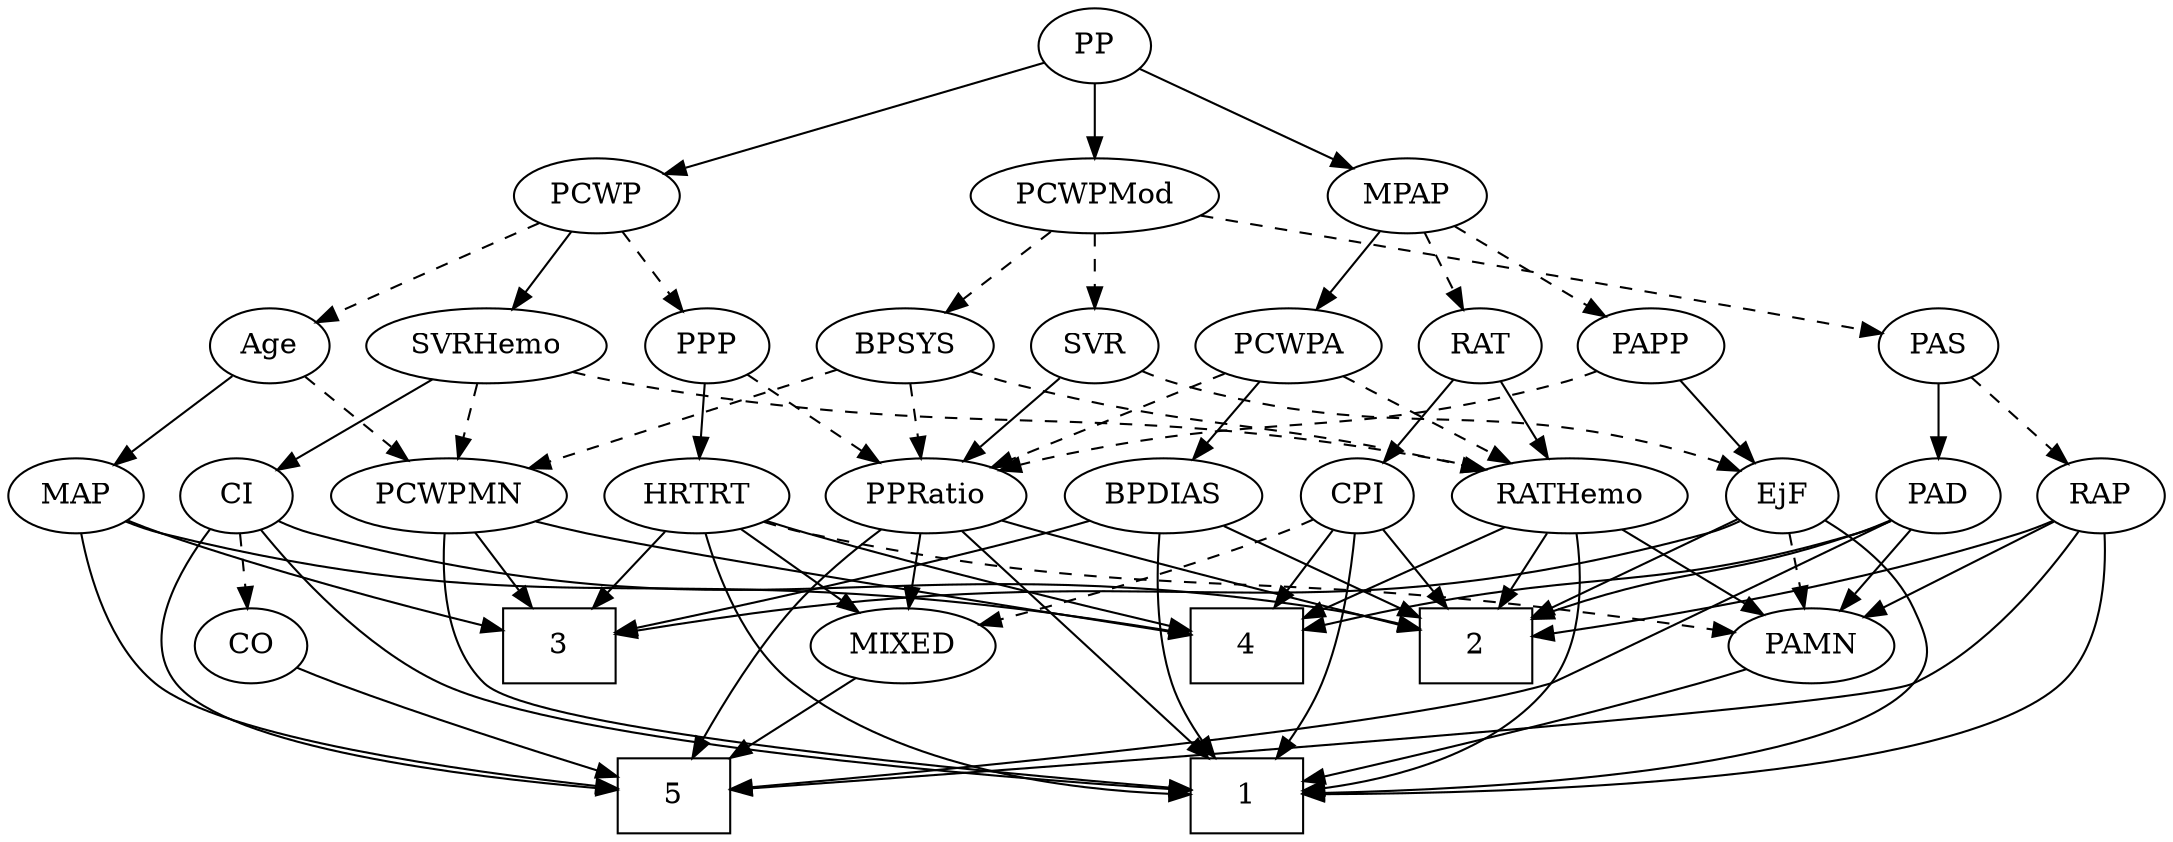 strict digraph {
	graph [bb="0,0,959.49,396"];
	node [label="\N"];
	1	[height=0.5,
		pos="394.95,18",
		shape=box,
		width=0.75];
	2	[height=0.5,
		pos="322.95,90",
		shape=box,
		width=0.75];
	3	[height=0.5,
		pos="716.95,90",
		shape=box,
		width=0.75];
	4	[height=0.5,
		pos="606.95,90",
		shape=box,
		width=0.75];
	5	[height=0.5,
		pos="483.95,18",
		shape=box,
		width=0.75];
	Age	[height=0.5,
		pos="813.95,234",
		width=0.75];
	PCWPMN	[height=0.5,
		pos="757.95,162",
		width=1.3902];
	Age -> PCWPMN	[pos="e,771.25,179.63 801.8,217.81 794.76,209.02 785.73,197.73 777.7,187.69",
		style=dashed];
	MAP	[height=0.5,
		pos="928.95,162",
		width=0.84854];
	Age -> MAP	[pos="e,908.47,175.46 833.2,221.28 851.35,210.23 878.83,193.51 899.69,180.81",
		style=solid];
	EjF	[height=0.5,
		pos="176.95,162",
		width=0.75];
	EjF -> 1	[pos="e,367.67,20.041 158.76,148.23 135.42,130.3 100.27,97.064 120.95,72 150.51,36.171 289.5,24.281 357.41,20.569",
		style=solid];
	EjF -> 2	[pos="e,295.72,104.05 198.18,150.82 221.34,139.72 258.83,121.74 286.68,108.39",
		style=solid];
	EjF -> 3	[pos="e,689.72,98.233 197.41,149.8 202.36,147.52 207.74,145.4 212.95,144 398.16,94.261 453.46,137.54 642.95,108 655.04,106.12 668.09,103.36 \
679.81,100.62",
		style=solid];
	PAMN	[height=0.5,
		pos="165.95,90",
		width=1.011];
	EjF -> PAMN	[pos="e,168.66,108.28 174.28,144.05 173.07,136.35 171.61,127.03 170.25,118.36",
		style=dashed];
	RAP	[height=0.5,
		pos="27.948,162",
		width=0.77632];
	RAP -> 1	[pos="e,367.92,18.387 18.181,145.12 7.5304,125.54 -5.7892,92.36 11.948,72 56.603,20.74 270.36,17.416 357.67,18.263",
		style=solid];
	RAP -> 2	[pos="e,295.68,94.513 49.529,150.09 54.507,147.85 59.842,145.67 64.948,144 141.42,118.94 234.67,103.29 285.5,95.953",
		style=solid];
	RAP -> 5	[pos="e,456.72,28.894 36.033,144.55 47.238,123.73 69.59,88.563 99.948,72 229.85,1.1245 286.2,66.755 430.95,36 436.13,34.899 441.53,33.489 \
446.8,31.953",
		style=solid];
	RAP -> PAMN	[pos="e,141.16,103.57 49.208,150.22 71.294,139.01 106.18,121.32 132.07,108.18",
		style=solid];
	MIXED	[height=0.5,
		pos="483.95,90",
		width=1.1193];
	MIXED -> 5	[pos="e,483.95,36.104 483.95,71.697 483.95,63.983 483.95,54.712 483.95,46.112",
		style=solid];
	MPAP	[height=0.5,
		pos="438.95,306",
		width=0.97491];
	RAT	[height=0.5,
		pos="525.95,234",
		width=0.75827];
	MPAP -> RAT	[pos="e,509.12,248.54 456.97,290.5 469.79,280.19 487.16,266.21 501.26,254.86",
		style=dashed];
	PCWPA	[height=0.5,
		pos="438.95,234",
		width=1.1555];
	MPAP -> PCWPA	[pos="e,438.95,252.1 438.95,287.7 438.95,279.98 438.95,270.71 438.95,262.11",
		style=solid];
	PAPP	[height=0.5,
		pos="253.95,234",
		width=0.88464];
	MPAP -> PAPP	[pos="e,278.6,245.41 410.95,295.07 381.84,284.66 335.01,267.67 294.95,252 292.71,251.12 290.4,250.21 288.09,249.28",
		style=dashed];
	BPSYS	[height=0.5,
		pos="341.95,234",
		width=1.0471];
	RATHemo	[height=0.5,
		pos="368.95,162",
		width=1.3721];
	BPSYS -> RATHemo	[pos="e,362.28,180.28 348.48,216.05 351.52,208.18 355.21,198.62 358.61,189.79",
		style=dashed];
	BPSYS -> PCWPMN	[pos="e,721.67,174.47 369.84,221.49 375.74,219.39 381.99,217.43 387.95,216 523.28,183.65 562.52,207.36 698.95,180 703.12,179.16 707.43,\
178.17 711.73,177.1",
		style=dashed];
	PPRatio	[height=0.5,
		pos="261.95,162",
		width=1.1013];
	BPSYS -> PPRatio	[pos="e,279.55,178.4 324.59,217.81 313.66,208.25 299.36,195.74 287.19,185.08",
		style=dashed];
	PAD	[height=0.5,
		pos="102.95,162",
		width=0.79437];
	PAD -> 2	[pos="e,295.74,97.674 125.24,150.41 130.35,148.16 135.79,145.89 140.95,144 190.22,125.9 248.75,109.78 285.87,100.2",
		style=solid];
	PAD -> 4	[pos="e,579.71,98.179 124.6,149.84 129.84,147.56 135.49,145.43 140.95,144 310.2,99.678 360.19,135.65 532.95,108 545.03,106.07 558.08,103.3 \
569.8,100.56",
		style=solid];
	PAD -> 5	[pos="e,456.72,28.855 101,143.76 99.755,123.43 101.22,90.138 120.95,72 172,25.062 363.16,50.66 430.95,36 436.13,34.88 441.52,33.459 446.8,\
31.918",
		style=solid];
	PAD -> PAMN	[pos="e,151.87,106.64 116.62,145.81 124.92,136.58 135.69,124.61 145.05,114.22",
		style=solid];
	CO	[height=0.5,
		pos="902.95,90",
		width=0.75];
	CO -> 5	[pos="e,511,20.436 881.6,78.95 875.38,76.35 868.49,73.784 861.95,72 739.97,38.742 589.85,25.619 521.29,21.091",
		style=solid];
	PAS	[height=0.5,
		pos="102.95,234",
		width=0.75];
	PAS -> RAP	[pos="e,43.102,177.14 87.77,218.83 77.096,208.87 62.628,195.37 50.594,184.14",
		style=dashed];
	PAS -> PAD	[pos="e,102.95,180.1 102.95,215.7 102.95,207.98 102.95,198.71 102.95,190.11",
		style=solid];
	PAMN -> 1	[pos="e,367.86,26.657 194.97,78.915 201.83,76.591 209.13,74.167 215.95,72 264.93,56.428 321.92,39.81 358.2,29.417",
		style=solid];
	RATHemo -> 1	[pos="e,391.8,36.189 372.08,143.87 376.51,119.67 384.66,75.211 389.93,46.393",
		style=solid];
	RATHemo -> 2	[pos="e,334.41,108.45 358.05,144.41 352.65,136.2 346.01,126.1 339.97,116.9",
		style=solid];
	RATHemo -> 4	[pos="e,579.65,99.03 406.14,150.06 450.77,136.93 525.17,115.05 569.79,101.93",
		style=solid];
	RATHemo -> PAMN	[pos="e,195.13,101.06 334.05,148.97 298.05,136.55 242.02,117.23 204.67,104.35",
		style=solid];
	CPI	[height=0.5,
		pos="462.95,162",
		width=0.75];
	CPI -> 1	[pos="e,402.3,36.212 454.1,144.9 448.45,134.46 441.07,120.53 434.95,108 424.79,87.193 414.07,63.232 406.29,45.417",
		style=solid];
	CPI -> 2	[pos="e,350.31,104.68 441.99,150.52 420.25,139.65 385.83,122.44 359.58,109.31",
		style=solid];
	CPI -> 4	[pos="e,579.7,104.24 484.2,150.67 506.87,139.65 543.21,121.98 570.47,108.73",
		style=solid];
	CPI -> MIXED	[pos="e,478.76,108.28 468.03,144.05 470.37,136.26 473.2,126.82 475.82,118.08",
		style=dashed];
	RAT -> RATHemo	[pos="e,399.64,176.16 504.29,222.65 499.58,220.43 494.6,218.12 489.95,216 463.07,203.77 432.62,190.44 408.99,180.2",
		style=solid];
	RAT -> CPI	[pos="e,476.29,177.82 512.59,218.15 504.07,208.69 492.86,196.24 483.25,185.56",
		style=solid];
	SVR	[height=0.5,
		pos="175.95,234",
		width=0.77632];
	SVR -> EjF	[pos="e,176.7,180.1 176.19,215.7 176.3,207.98 176.44,198.71 176.56,190.11",
		style=dashed];
	SVR -> PPRatio	[pos="e,243.33,178.16 192.53,219.5 204.69,209.61 221.45,195.96 235.45,184.56",
		style=solid];
	PCWPMod	[height=0.5,
		pos="254.95,306",
		width=1.4443];
	PCWPMod -> BPSYS	[pos="e,323.47,249.86 274.69,289.12 286.81,279.36 302.49,266.75 315.65,256.16",
		style=dashed];
	PCWPMod -> PAS	[pos="e,124.25,245.11 224.37,291.16 200.95,280.52 167.86,265.43 138.95,252 137.16,251.17 135.33,250.31 133.48,249.45",
		style=dashed];
	PCWPMod -> SVR	[pos="e,191.77,249.02 236.62,288.76 225.59,278.99 211.42,266.43 199.55,255.91",
		style=dashed];
	PCWPA -> RATHemo	[pos="e,385.25,179.31 423.06,217.12 414.06,208.12 402.63,196.68 392.59,186.65",
		style=dashed];
	BPDIAS	[height=0.5,
		pos="549.95,162",
		width=1.1735];
	PCWPA -> BPDIAS	[pos="e,527.14,177.38 461.41,218.83 477.85,208.47 500.37,194.26 518.59,182.78",
		style=solid];
	PCWPA -> PPRatio	[pos="e,290.79,174.41 409.32,221.28 379.44,209.47 333.18,191.17 300.47,178.24",
		style=dashed];
	PCWPMN -> 1	[pos="e,422.18,28.845 762.82,143.75 767.3,123.74 770.87,91.052 752.95,72 706.19,22.283 514.64,50.49 447.95,36 442.77,34.875 437.38,33.452 \
432.1,31.909",
		style=solid];
	PCWPMN -> 3	[pos="e,727.07,108.28 748.02,144.05 743.26,135.92 737.45,126 732.14,116.94",
		style=solid];
	PCWPMN -> 4	[pos="e,634.06,103.57 728.47,147.34 704.09,136.03 669.35,119.93 643.25,107.83",
		style=solid];
	SVRHemo	[height=0.5,
		pos="718.95,234",
		width=1.3902];
	SVRHemo -> RATHemo	[pos="e,404.96,174.35 682.31,221.66 674.95,219.6 667.23,217.61 659.95,216 557.62,193.45 529.22,202.79 426.95,180 423.03,179.13 418.98,\
178.13 414.94,177.08",
		style=dashed];
	SVRHemo -> PCWPMN	[pos="e,748.59,179.79 728.39,216.05 732.99,207.8 738.61,197.7 743.72,188.54",
		style=dashed];
	CI	[height=0.5,
		pos="852.95,162",
		width=0.75];
	SVRHemo -> CI	[pos="e,832.44,173.71 746.06,218.83 768.51,207.11 800.36,190.47 823.44,178.41",
		style=solid];
	BPDIAS -> 1	[pos="e,422.25,27.897 551.31,143.87 551.92,124.27 549.9,92.274 532.95,72 526.15,63.867 470.63,44.153 432.12,31.196",
		style=solid];
	BPDIAS -> 2	[pos="e,350.16,98.926 517.89,150.16 511.62,148.08 505.09,145.95 498.95,144 451.19,128.85 395.81,112.35 360.13,101.85",
		style=solid];
	BPDIAS -> 3	[pos="e,689.85,102.36 579.04,148.81 607.2,137 649.99,119.06 680.43,106.31",
		style=solid];
	MAP -> 3	[pos="e,744.05,98.415 904.99,150.35 899.75,148.15 894.19,145.92 888.95,144 843,127.21 788.93,111.13 753.85,101.18",
		style=solid];
	MAP -> 4	[pos="e,634.28,97.654 905.59,150.01 900.21,147.78 894.45,145.62 888.95,144 798.96,117.48 772.92,126.51 680.95,108 668.95,105.59 655.93,\
102.69 644.2,99.974",
		style=solid];
	MAP -> 5	[pos="e,511.06,20.1 937.37,144.65 946.23,124.9 956.63,91.859 938.95,72 911.28,40.918 624.68,25.232 521.07,20.544",
		style=solid];
	PP	[height=0.5,
		pos="438.95,378",
		width=0.75];
	PP -> MPAP	[pos="e,438.95,324.1 438.95,359.7 438.95,351.98 438.95,342.71 438.95,334.11",
		style=solid];
	PP -> PCWPMod	[pos="e,288.81,319.88 416.02,368.28 386.66,357.11 335.18,337.52 298.32,323.5",
		style=solid];
	PCWP	[height=0.5,
		pos="670.95,306",
		width=0.97491];
	PP -> PCWP	[pos="e,641.46,315.9 463.34,369.64 503.42,357.55 583.55,333.37 631.69,318.84",
		style=solid];
	PPP	[height=0.5,
		pos="623.95,234",
		width=0.75];
	PPP -> PPRatio	[pos="e,291.21,174.18 599.97,225.67 588.54,222.37 574.62,218.64 561.95,216 451.61,193.05 420.46,206.59 310.95,180 307.61,179.19 304.18,\
178.24 300.75,177.22",
		style=dashed];
	HRTRT	[height=0.5,
		pos="649.95,162",
		width=1.1013];
	PPP -> HRTRT	[pos="e,643.65,179.96 630.11,216.41 633.11,208.34 636.79,198.43 640.16,189.35",
		style=solid];
	PPRatio -> 1	[pos="e,367.93,20.4 254.5,144.28 247.19,125.06 239.11,93.428 253.95,72 277.12,38.534 324.24,26.17 357.62,21.62",
		style=solid];
	PPRatio -> 2	[pos="e,307.88,108.29 275.79,145.12 283.26,136.54 292.65,125.77 301.08,116.09",
		style=solid];
	PPRatio -> 5	[pos="e,456.82,28.079 261.91,143.7 262.83,123.63 267.49,90.9 286.95,72 334.26,26.03 367.5,54.084 430.95,36 436.23,34.493 441.79,32.817 \
447.23,31.121",
		style=solid];
	PPRatio -> MIXED	[pos="e,451.31,100.61 292.21,150.31 298.39,148.18 304.87,145.98 310.95,144 355.25,129.53 406.3,114.04 441.41,103.56",
		style=solid];
	PCWP -> Age	[pos="e,792.48,245.51 695.53,292.97 719.85,281.06 757.15,262.8 783.37,249.97",
		style=dashed];
	PCWP -> SVRHemo	[pos="e,707.54,251.63 682.08,288.76 687.93,280.23 695.23,269.58 701.79,260.02",
		style=solid];
	PCWP -> PPP	[pos="e,634.47,250.67 660.05,288.76 654.15,279.98 646.75,268.96 640.19,259.19",
		style=dashed];
	CI -> 1	[pos="e,422.17,28.883 843.7,144.9 830.8,124.1 805.29,88.611 772.95,72 643.67,5.6056 590.07,66.345 447.95,36 442.76,34.893 437.37,33.481 \
432.09,31.944",
		style=solid];
	CI -> 2	[pos="e,350.05,95.553 832.48,149.84 827.52,147.56 822.15,145.43 816.95,144 652.49,98.914 604.2,128.8 434.95,108 409.95,104.93 381.94,100.68 \
360.18,97.193",
		style=solid];
	CI -> 5	[pos="e,511.11,19.668 852.45,143.68 850.87,123.28 844.98,89.908 823.95,72 778.93,33.675 600.26,22.93 521.53,20.028",
		style=solid];
	CI -> CO	[pos="e,891.88,106.49 864.04,145.46 870.45,136.49 878.65,125.02 885.86,114.92",
		style=dashed];
	PAPP -> EjF	[pos="e,192.21,176.87 237.62,218.15 226.61,208.15 211.93,194.8 199.77,183.75",
		style=solid];
	PAPP -> PPRatio	[pos="e,259.99,180.1 255.93,215.7 256.81,207.98 257.87,198.71 258.85,190.11",
		style=dashed];
	HRTRT -> 1	[pos="e,421.99,28.409 654.15,143.89 657.92,124.01 660.48,91.46 642.95,72 583.95,6.5249 533.42,57.503 447.95,36 442.62,34.659 437.04,33.075 \
431.59,31.422",
		style=solid];
	HRTRT -> 3	[pos="e,700.4,108.29 665.15,145.12 673.44,136.46 683.88,125.55 693.21,115.8",
		style=solid];
	HRTRT -> 4	[pos="e,617.66,108.45 639.76,144.41 634.77,136.28 628.64,126.31 623.03,117.18",
		style=solid];
	HRTRT -> MIXED	[pos="e,512.25,102.93 621.79,149.13 594.24,137.51 552.11,119.75 521.68,106.91",
		style=solid];
	HRTRT -> PAMN	[pos="e,200.34,96.069 620.71,149.68 614.28,147.53 607.44,145.48 600.95,144 463.99,112.79 426.29,125.77 286.95,108 261.58,104.76 233.28,\
100.81 210.43,97.525",
		style=dashed];
}
